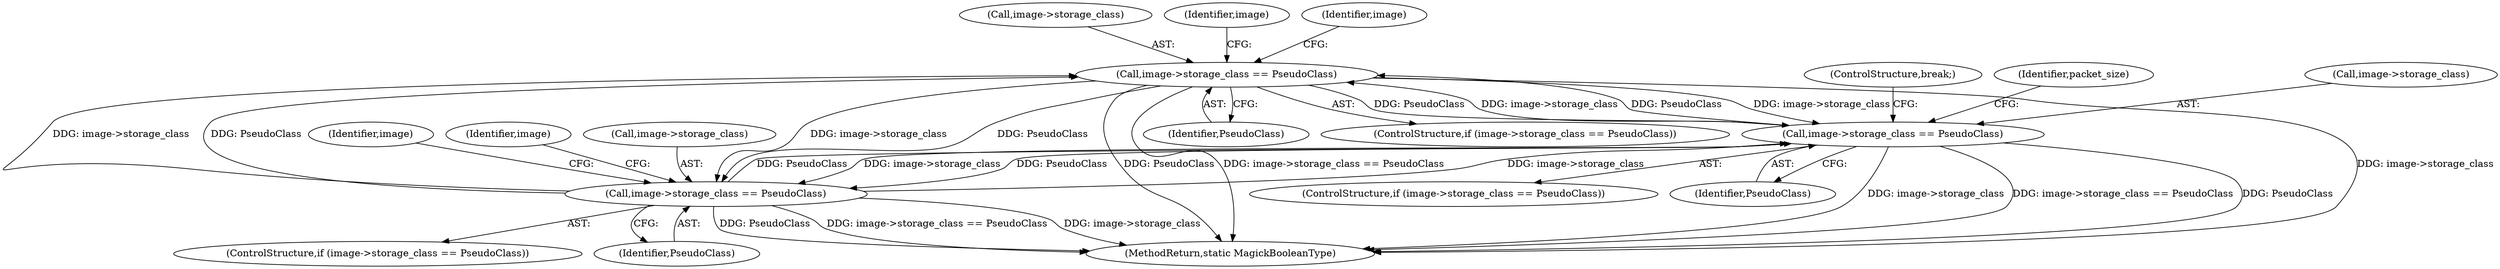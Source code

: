 digraph "0_ImageMagick_280215b9936d145dd5ee91403738ccce1333cab1@pointer" {
"1000340" [label="(Call,image->storage_class == PseudoClass)"];
"1000208" [label="(Call,image->storage_class == PseudoClass)"];
"1000322" [label="(Call,image->storage_class == PseudoClass)"];
"1000340" [label="(Call,image->storage_class == PseudoClass)"];
"1000344" [label="(Identifier,PseudoClass)"];
"1000318" [label="(ControlStructure,break;)"];
"1000340" [label="(Call,image->storage_class == PseudoClass)"];
"1000341" [label="(Call,image->storage_class)"];
"1000339" [label="(ControlStructure,if (image->storage_class == PseudoClass))"];
"1000351" [label="(Identifier,image)"];
"1000207" [label="(ControlStructure,if (image->storage_class == PseudoClass))"];
"1000328" [label="(Identifier,image)"];
"1000322" [label="(Call,image->storage_class == PseudoClass)"];
"1000216" [label="(Identifier,packet_size)"];
"1000333" [label="(Identifier,image)"];
"1000326" [label="(Identifier,PseudoClass)"];
"1000414" [label="(MethodReturn,static MagickBooleanType)"];
"1000346" [label="(Identifier,image)"];
"1000208" [label="(Call,image->storage_class == PseudoClass)"];
"1000321" [label="(ControlStructure,if (image->storage_class == PseudoClass))"];
"1000212" [label="(Identifier,PseudoClass)"];
"1000209" [label="(Call,image->storage_class)"];
"1000323" [label="(Call,image->storage_class)"];
"1000340" -> "1000339"  [label="AST: "];
"1000340" -> "1000344"  [label="CFG: "];
"1000341" -> "1000340"  [label="AST: "];
"1000344" -> "1000340"  [label="AST: "];
"1000346" -> "1000340"  [label="CFG: "];
"1000351" -> "1000340"  [label="CFG: "];
"1000340" -> "1000414"  [label="DDG: PseudoClass"];
"1000340" -> "1000414"  [label="DDG: image->storage_class == PseudoClass"];
"1000340" -> "1000414"  [label="DDG: image->storage_class"];
"1000340" -> "1000208"  [label="DDG: image->storage_class"];
"1000340" -> "1000208"  [label="DDG: PseudoClass"];
"1000340" -> "1000322"  [label="DDG: image->storage_class"];
"1000340" -> "1000322"  [label="DDG: PseudoClass"];
"1000208" -> "1000340"  [label="DDG: image->storage_class"];
"1000208" -> "1000340"  [label="DDG: PseudoClass"];
"1000322" -> "1000340"  [label="DDG: image->storage_class"];
"1000322" -> "1000340"  [label="DDG: PseudoClass"];
"1000208" -> "1000207"  [label="AST: "];
"1000208" -> "1000212"  [label="CFG: "];
"1000209" -> "1000208"  [label="AST: "];
"1000212" -> "1000208"  [label="AST: "];
"1000216" -> "1000208"  [label="CFG: "];
"1000318" -> "1000208"  [label="CFG: "];
"1000208" -> "1000414"  [label="DDG: image->storage_class"];
"1000208" -> "1000414"  [label="DDG: image->storage_class == PseudoClass"];
"1000208" -> "1000414"  [label="DDG: PseudoClass"];
"1000322" -> "1000208"  [label="DDG: image->storage_class"];
"1000322" -> "1000208"  [label="DDG: PseudoClass"];
"1000208" -> "1000322"  [label="DDG: image->storage_class"];
"1000208" -> "1000322"  [label="DDG: PseudoClass"];
"1000322" -> "1000321"  [label="AST: "];
"1000322" -> "1000326"  [label="CFG: "];
"1000323" -> "1000322"  [label="AST: "];
"1000326" -> "1000322"  [label="AST: "];
"1000328" -> "1000322"  [label="CFG: "];
"1000333" -> "1000322"  [label="CFG: "];
"1000322" -> "1000414"  [label="DDG: PseudoClass"];
"1000322" -> "1000414"  [label="DDG: image->storage_class == PseudoClass"];
"1000322" -> "1000414"  [label="DDG: image->storage_class"];
}
